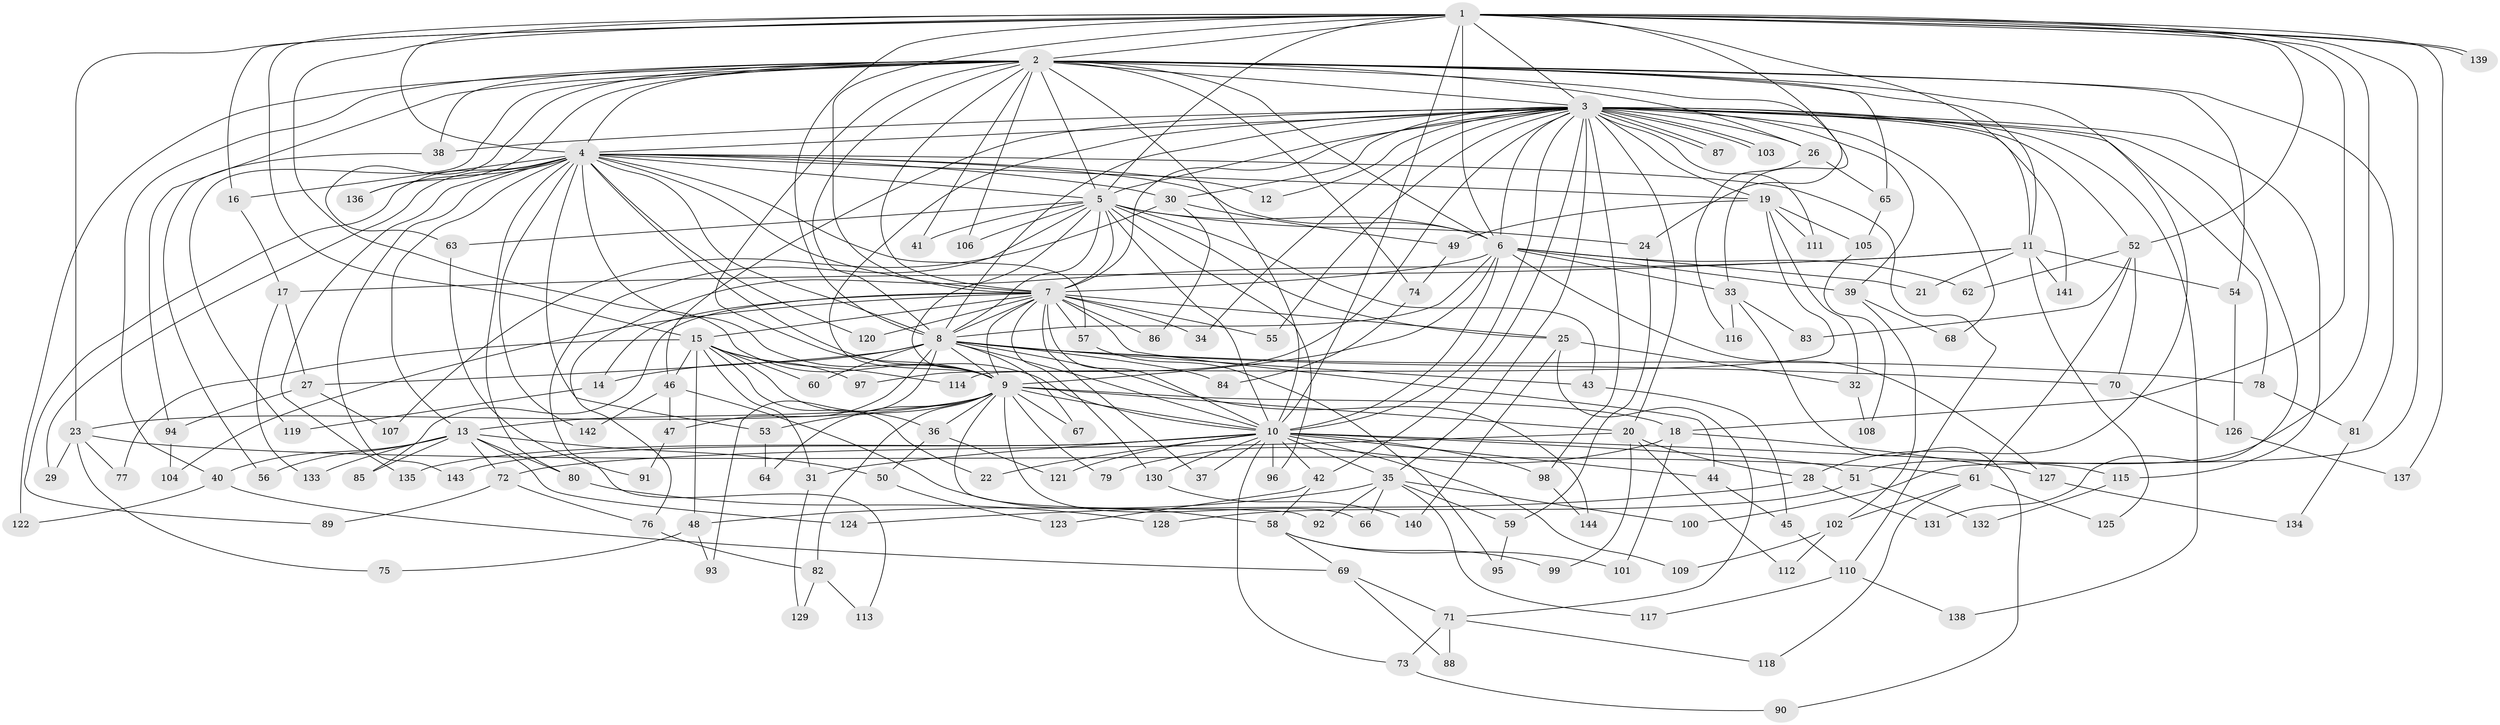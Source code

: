 // coarse degree distribution, {21: 0.017241379310344827, 3: 0.22413793103448276, 26: 0.017241379310344827, 11: 0.034482758620689655, 4: 0.15517241379310345, 6: 0.05172413793103448, 5: 0.20689655172413793, 1: 0.05172413793103448, 15: 0.017241379310344827, 13: 0.017241379310344827, 2: 0.05172413793103448, 7: 0.05172413793103448, 8: 0.017241379310344827, 16: 0.017241379310344827, 19: 0.017241379310344827, 20: 0.017241379310344827, 18: 0.017241379310344827, 17: 0.017241379310344827}
// Generated by graph-tools (version 1.1) at 2025/36/03/04/25 23:36:28]
// undirected, 144 vertices, 313 edges
graph export_dot {
  node [color=gray90,style=filled];
  1;
  2;
  3;
  4;
  5;
  6;
  7;
  8;
  9;
  10;
  11;
  12;
  13;
  14;
  15;
  16;
  17;
  18;
  19;
  20;
  21;
  22;
  23;
  24;
  25;
  26;
  27;
  28;
  29;
  30;
  31;
  32;
  33;
  34;
  35;
  36;
  37;
  38;
  39;
  40;
  41;
  42;
  43;
  44;
  45;
  46;
  47;
  48;
  49;
  50;
  51;
  52;
  53;
  54;
  55;
  56;
  57;
  58;
  59;
  60;
  61;
  62;
  63;
  64;
  65;
  66;
  67;
  68;
  69;
  70;
  71;
  72;
  73;
  74;
  75;
  76;
  77;
  78;
  79;
  80;
  81;
  82;
  83;
  84;
  85;
  86;
  87;
  88;
  89;
  90;
  91;
  92;
  93;
  94;
  95;
  96;
  97;
  98;
  99;
  100;
  101;
  102;
  103;
  104;
  105;
  106;
  107;
  108;
  109;
  110;
  111;
  112;
  113;
  114;
  115;
  116;
  117;
  118;
  119;
  120;
  121;
  122;
  123;
  124;
  125;
  126;
  127;
  128;
  129;
  130;
  131;
  132;
  133;
  134;
  135;
  136;
  137;
  138;
  139;
  140;
  141;
  142;
  143;
  144;
  1 -- 2;
  1 -- 3;
  1 -- 4;
  1 -- 5;
  1 -- 6;
  1 -- 7;
  1 -- 8;
  1 -- 9;
  1 -- 10;
  1 -- 15;
  1 -- 16;
  1 -- 18;
  1 -- 23;
  1 -- 24;
  1 -- 51;
  1 -- 52;
  1 -- 100;
  1 -- 137;
  1 -- 139;
  1 -- 139;
  1 -- 141;
  2 -- 3;
  2 -- 4;
  2 -- 5;
  2 -- 6;
  2 -- 7;
  2 -- 8;
  2 -- 9;
  2 -- 10;
  2 -- 11;
  2 -- 26;
  2 -- 28;
  2 -- 33;
  2 -- 38;
  2 -- 40;
  2 -- 41;
  2 -- 54;
  2 -- 63;
  2 -- 65;
  2 -- 74;
  2 -- 81;
  2 -- 94;
  2 -- 106;
  2 -- 119;
  2 -- 122;
  2 -- 136;
  3 -- 4;
  3 -- 5;
  3 -- 6;
  3 -- 7;
  3 -- 8;
  3 -- 9;
  3 -- 10;
  3 -- 11;
  3 -- 12;
  3 -- 19;
  3 -- 20;
  3 -- 26;
  3 -- 30;
  3 -- 34;
  3 -- 35;
  3 -- 38;
  3 -- 39;
  3 -- 42;
  3 -- 46;
  3 -- 52;
  3 -- 55;
  3 -- 68;
  3 -- 78;
  3 -- 87;
  3 -- 87;
  3 -- 97;
  3 -- 98;
  3 -- 103;
  3 -- 103;
  3 -- 111;
  3 -- 115;
  3 -- 131;
  3 -- 138;
  4 -- 5;
  4 -- 6;
  4 -- 7;
  4 -- 8;
  4 -- 9;
  4 -- 10;
  4 -- 12;
  4 -- 13;
  4 -- 16;
  4 -- 19;
  4 -- 29;
  4 -- 30;
  4 -- 53;
  4 -- 57;
  4 -- 80;
  4 -- 89;
  4 -- 110;
  4 -- 120;
  4 -- 135;
  4 -- 136;
  4 -- 142;
  4 -- 143;
  5 -- 6;
  5 -- 7;
  5 -- 8;
  5 -- 9;
  5 -- 10;
  5 -- 24;
  5 -- 25;
  5 -- 41;
  5 -- 43;
  5 -- 63;
  5 -- 96;
  5 -- 106;
  5 -- 113;
  6 -- 7;
  6 -- 8;
  6 -- 9;
  6 -- 10;
  6 -- 21;
  6 -- 33;
  6 -- 39;
  6 -- 62;
  6 -- 127;
  7 -- 8;
  7 -- 9;
  7 -- 10;
  7 -- 14;
  7 -- 15;
  7 -- 25;
  7 -- 34;
  7 -- 37;
  7 -- 44;
  7 -- 55;
  7 -- 57;
  7 -- 85;
  7 -- 86;
  7 -- 104;
  7 -- 120;
  7 -- 130;
  8 -- 9;
  8 -- 10;
  8 -- 14;
  8 -- 27;
  8 -- 43;
  8 -- 47;
  8 -- 60;
  8 -- 67;
  8 -- 70;
  8 -- 78;
  8 -- 84;
  8 -- 93;
  8 -- 144;
  9 -- 10;
  9 -- 13;
  9 -- 18;
  9 -- 20;
  9 -- 23;
  9 -- 36;
  9 -- 53;
  9 -- 64;
  9 -- 66;
  9 -- 67;
  9 -- 79;
  9 -- 82;
  9 -- 92;
  10 -- 22;
  10 -- 31;
  10 -- 35;
  10 -- 37;
  10 -- 42;
  10 -- 44;
  10 -- 51;
  10 -- 73;
  10 -- 96;
  10 -- 98;
  10 -- 109;
  10 -- 115;
  10 -- 121;
  10 -- 130;
  10 -- 135;
  10 -- 143;
  11 -- 17;
  11 -- 21;
  11 -- 54;
  11 -- 76;
  11 -- 125;
  11 -- 141;
  13 -- 40;
  13 -- 50;
  13 -- 56;
  13 -- 72;
  13 -- 80;
  13 -- 85;
  13 -- 124;
  13 -- 133;
  14 -- 119;
  15 -- 22;
  15 -- 31;
  15 -- 36;
  15 -- 46;
  15 -- 48;
  15 -- 60;
  15 -- 77;
  15 -- 97;
  15 -- 114;
  16 -- 17;
  17 -- 27;
  17 -- 133;
  18 -- 79;
  18 -- 101;
  18 -- 127;
  19 -- 32;
  19 -- 49;
  19 -- 105;
  19 -- 111;
  19 -- 114;
  20 -- 28;
  20 -- 72;
  20 -- 99;
  20 -- 112;
  23 -- 29;
  23 -- 61;
  23 -- 75;
  23 -- 77;
  24 -- 59;
  25 -- 32;
  25 -- 71;
  25 -- 140;
  26 -- 65;
  26 -- 116;
  27 -- 94;
  27 -- 107;
  28 -- 124;
  28 -- 131;
  30 -- 49;
  30 -- 86;
  30 -- 107;
  31 -- 129;
  32 -- 108;
  33 -- 83;
  33 -- 90;
  33 -- 116;
  35 -- 48;
  35 -- 59;
  35 -- 66;
  35 -- 92;
  35 -- 100;
  35 -- 117;
  36 -- 50;
  36 -- 121;
  38 -- 56;
  39 -- 68;
  39 -- 102;
  40 -- 69;
  40 -- 122;
  42 -- 58;
  42 -- 123;
  43 -- 45;
  44 -- 45;
  45 -- 110;
  46 -- 47;
  46 -- 58;
  46 -- 142;
  47 -- 91;
  48 -- 75;
  48 -- 93;
  49 -- 74;
  50 -- 123;
  51 -- 128;
  51 -- 132;
  52 -- 61;
  52 -- 62;
  52 -- 70;
  52 -- 83;
  53 -- 64;
  54 -- 126;
  57 -- 95;
  58 -- 69;
  58 -- 99;
  58 -- 101;
  59 -- 95;
  61 -- 102;
  61 -- 118;
  61 -- 125;
  63 -- 91;
  65 -- 105;
  69 -- 71;
  69 -- 88;
  70 -- 126;
  71 -- 73;
  71 -- 88;
  71 -- 118;
  72 -- 76;
  72 -- 89;
  73 -- 90;
  74 -- 84;
  76 -- 82;
  78 -- 81;
  80 -- 128;
  81 -- 134;
  82 -- 113;
  82 -- 129;
  94 -- 104;
  98 -- 144;
  102 -- 109;
  102 -- 112;
  105 -- 108;
  110 -- 117;
  110 -- 138;
  115 -- 132;
  126 -- 137;
  127 -- 134;
  130 -- 140;
}
